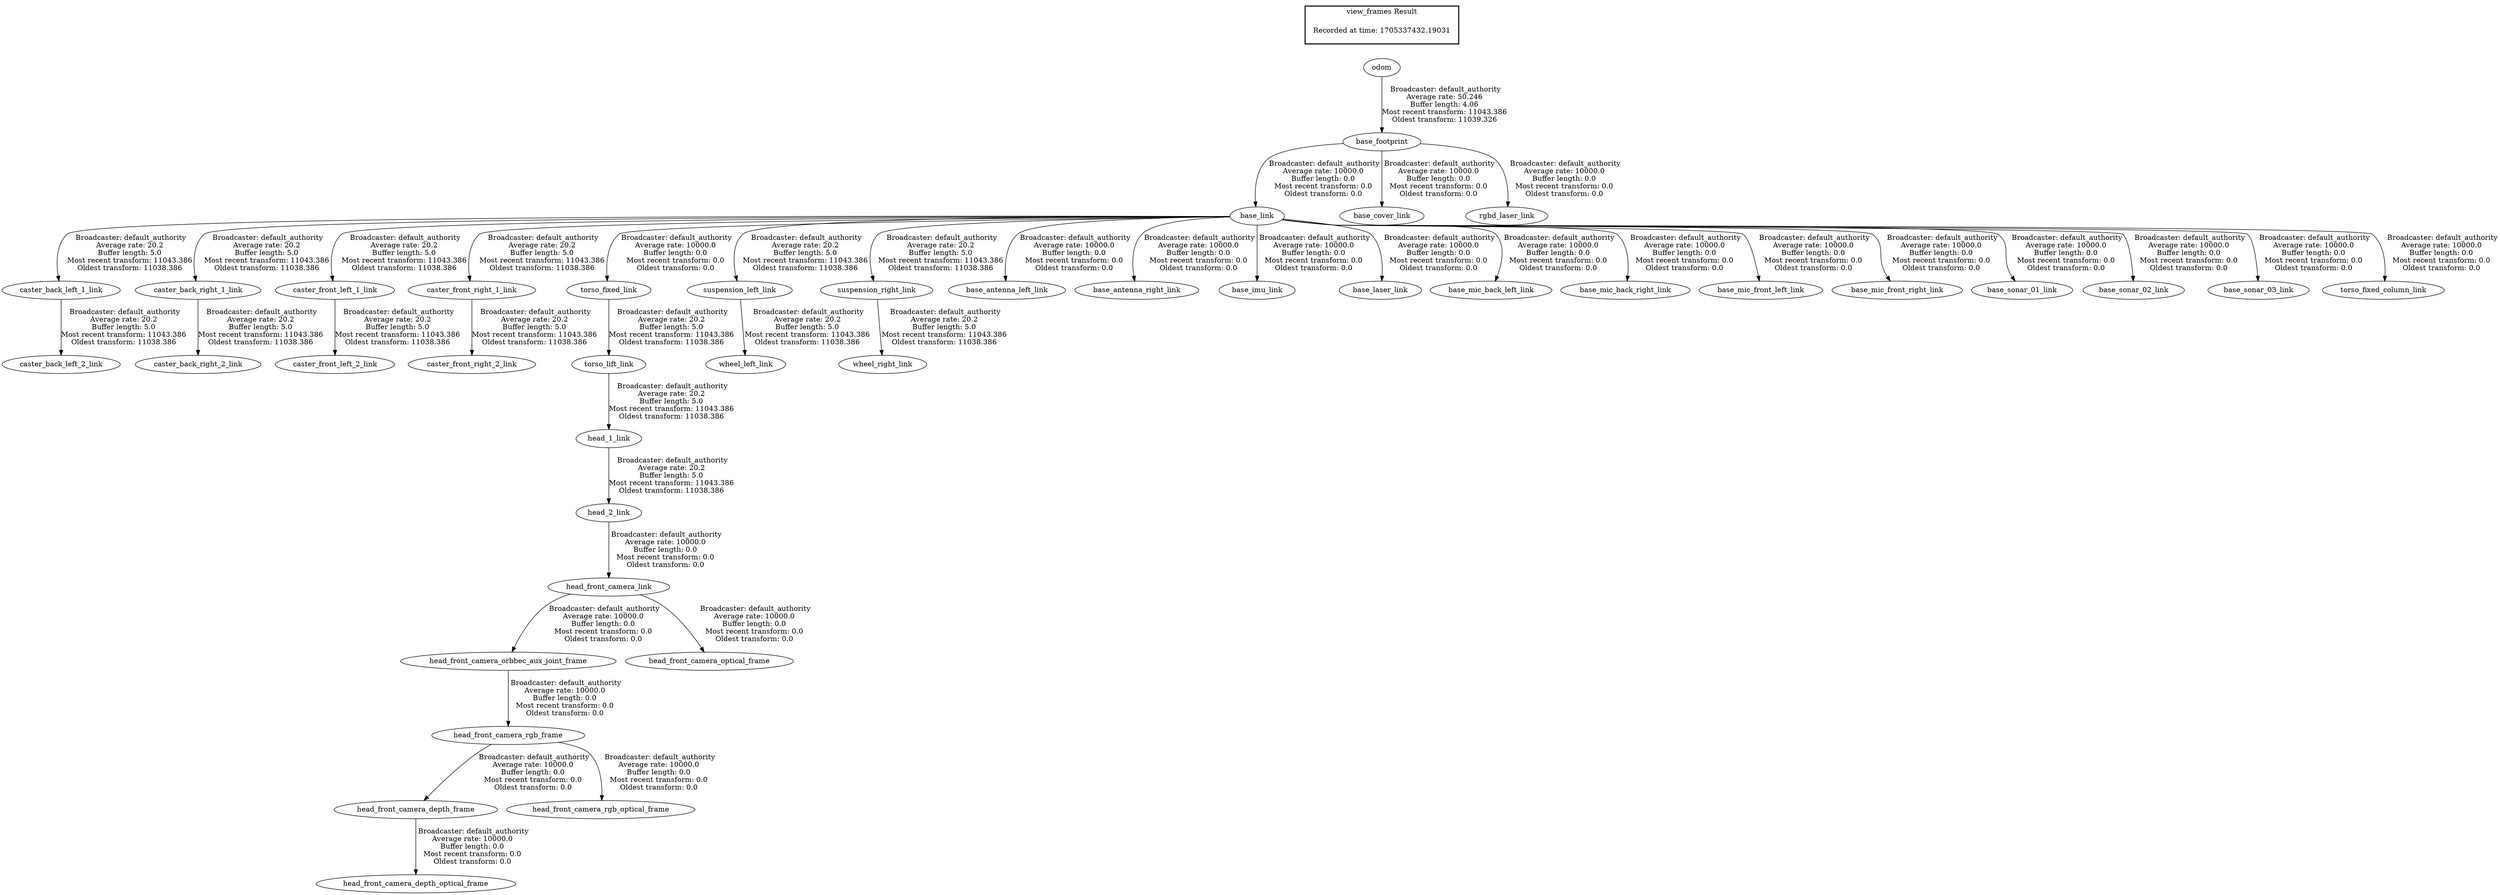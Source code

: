 digraph G {
"odom" -> "base_footprint"[label=" Broadcaster: default_authority\nAverage rate: 50.246\nBuffer length: 4.06\nMost recent transform: 11043.386\nOldest transform: 11039.326\n"];
"base_link" -> "caster_back_left_1_link"[label=" Broadcaster: default_authority\nAverage rate: 20.2\nBuffer length: 5.0\nMost recent transform: 11043.386\nOldest transform: 11038.386\n"];
"base_footprint" -> "base_link"[label=" Broadcaster: default_authority\nAverage rate: 10000.0\nBuffer length: 0.0\nMost recent transform: 0.0\nOldest transform: 0.0\n"];
"caster_back_left_1_link" -> "caster_back_left_2_link"[label=" Broadcaster: default_authority\nAverage rate: 20.2\nBuffer length: 5.0\nMost recent transform: 11043.386\nOldest transform: 11038.386\n"];
"base_link" -> "caster_back_right_1_link"[label=" Broadcaster: default_authority\nAverage rate: 20.2\nBuffer length: 5.0\nMost recent transform: 11043.386\nOldest transform: 11038.386\n"];
"caster_back_right_1_link" -> "caster_back_right_2_link"[label=" Broadcaster: default_authority\nAverage rate: 20.2\nBuffer length: 5.0\nMost recent transform: 11043.386\nOldest transform: 11038.386\n"];
"base_link" -> "caster_front_left_1_link"[label=" Broadcaster: default_authority\nAverage rate: 20.2\nBuffer length: 5.0\nMost recent transform: 11043.386\nOldest transform: 11038.386\n"];
"caster_front_left_1_link" -> "caster_front_left_2_link"[label=" Broadcaster: default_authority\nAverage rate: 20.2\nBuffer length: 5.0\nMost recent transform: 11043.386\nOldest transform: 11038.386\n"];
"base_link" -> "caster_front_right_1_link"[label=" Broadcaster: default_authority\nAverage rate: 20.2\nBuffer length: 5.0\nMost recent transform: 11043.386\nOldest transform: 11038.386\n"];
"caster_front_right_1_link" -> "caster_front_right_2_link"[label=" Broadcaster: default_authority\nAverage rate: 20.2\nBuffer length: 5.0\nMost recent transform: 11043.386\nOldest transform: 11038.386\n"];
"torso_lift_link" -> "head_1_link"[label=" Broadcaster: default_authority\nAverage rate: 20.2\nBuffer length: 5.0\nMost recent transform: 11043.386\nOldest transform: 11038.386\n"];
"torso_fixed_link" -> "torso_lift_link"[label=" Broadcaster: default_authority\nAverage rate: 20.2\nBuffer length: 5.0\nMost recent transform: 11043.386\nOldest transform: 11038.386\n"];
"head_1_link" -> "head_2_link"[label=" Broadcaster: default_authority\nAverage rate: 20.2\nBuffer length: 5.0\nMost recent transform: 11043.386\nOldest transform: 11038.386\n"];
"base_link" -> "suspension_left_link"[label=" Broadcaster: default_authority\nAverage rate: 20.2\nBuffer length: 5.0\nMost recent transform: 11043.386\nOldest transform: 11038.386\n"];
"base_link" -> "suspension_right_link"[label=" Broadcaster: default_authority\nAverage rate: 20.2\nBuffer length: 5.0\nMost recent transform: 11043.386\nOldest transform: 11038.386\n"];
"base_link" -> "torso_fixed_link"[label=" Broadcaster: default_authority\nAverage rate: 10000.0\nBuffer length: 0.0\nMost recent transform: 0.0\nOldest transform: 0.0\n"];
"suspension_left_link" -> "wheel_left_link"[label=" Broadcaster: default_authority\nAverage rate: 20.2\nBuffer length: 5.0\nMost recent transform: 11043.386\nOldest transform: 11038.386\n"];
"suspension_right_link" -> "wheel_right_link"[label=" Broadcaster: default_authority\nAverage rate: 20.2\nBuffer length: 5.0\nMost recent transform: 11043.386\nOldest transform: 11038.386\n"];
"base_link" -> "base_antenna_left_link"[label=" Broadcaster: default_authority\nAverage rate: 10000.0\nBuffer length: 0.0\nMost recent transform: 0.0\nOldest transform: 0.0\n"];
"base_link" -> "base_antenna_right_link"[label=" Broadcaster: default_authority\nAverage rate: 10000.0\nBuffer length: 0.0\nMost recent transform: 0.0\nOldest transform: 0.0\n"];
"base_link" -> "base_imu_link"[label=" Broadcaster: default_authority\nAverage rate: 10000.0\nBuffer length: 0.0\nMost recent transform: 0.0\nOldest transform: 0.0\n"];
"base_link" -> "base_laser_link"[label=" Broadcaster: default_authority\nAverage rate: 10000.0\nBuffer length: 0.0\nMost recent transform: 0.0\nOldest transform: 0.0\n"];
"base_link" -> "base_mic_back_left_link"[label=" Broadcaster: default_authority\nAverage rate: 10000.0\nBuffer length: 0.0\nMost recent transform: 0.0\nOldest transform: 0.0\n"];
"base_link" -> "base_mic_back_right_link"[label=" Broadcaster: default_authority\nAverage rate: 10000.0\nBuffer length: 0.0\nMost recent transform: 0.0\nOldest transform: 0.0\n"];
"base_link" -> "base_mic_front_left_link"[label=" Broadcaster: default_authority\nAverage rate: 10000.0\nBuffer length: 0.0\nMost recent transform: 0.0\nOldest transform: 0.0\n"];
"base_link" -> "base_mic_front_right_link"[label=" Broadcaster: default_authority\nAverage rate: 10000.0\nBuffer length: 0.0\nMost recent transform: 0.0\nOldest transform: 0.0\n"];
"base_link" -> "base_sonar_01_link"[label=" Broadcaster: default_authority\nAverage rate: 10000.0\nBuffer length: 0.0\nMost recent transform: 0.0\nOldest transform: 0.0\n"];
"base_link" -> "base_sonar_02_link"[label=" Broadcaster: default_authority\nAverage rate: 10000.0\nBuffer length: 0.0\nMost recent transform: 0.0\nOldest transform: 0.0\n"];
"base_link" -> "base_sonar_03_link"[label=" Broadcaster: default_authority\nAverage rate: 10000.0\nBuffer length: 0.0\nMost recent transform: 0.0\nOldest transform: 0.0\n"];
"base_footprint" -> "base_cover_link"[label=" Broadcaster: default_authority\nAverage rate: 10000.0\nBuffer length: 0.0\nMost recent transform: 0.0\nOldest transform: 0.0\n"];
"head_front_camera_rgb_frame" -> "head_front_camera_depth_frame"[label=" Broadcaster: default_authority\nAverage rate: 10000.0\nBuffer length: 0.0\nMost recent transform: 0.0\nOldest transform: 0.0\n"];
"head_front_camera_orbbec_aux_joint_frame" -> "head_front_camera_rgb_frame"[label=" Broadcaster: default_authority\nAverage rate: 10000.0\nBuffer length: 0.0\nMost recent transform: 0.0\nOldest transform: 0.0\n"];
"head_front_camera_depth_frame" -> "head_front_camera_depth_optical_frame"[label=" Broadcaster: default_authority\nAverage rate: 10000.0\nBuffer length: 0.0\nMost recent transform: 0.0\nOldest transform: 0.0\n"];
"head_2_link" -> "head_front_camera_link"[label=" Broadcaster: default_authority\nAverage rate: 10000.0\nBuffer length: 0.0\nMost recent transform: 0.0\nOldest transform: 0.0\n"];
"head_front_camera_link" -> "head_front_camera_optical_frame"[label=" Broadcaster: default_authority\nAverage rate: 10000.0\nBuffer length: 0.0\nMost recent transform: 0.0\nOldest transform: 0.0\n"];
"head_front_camera_link" -> "head_front_camera_orbbec_aux_joint_frame"[label=" Broadcaster: default_authority\nAverage rate: 10000.0\nBuffer length: 0.0\nMost recent transform: 0.0\nOldest transform: 0.0\n"];
"head_front_camera_rgb_frame" -> "head_front_camera_rgb_optical_frame"[label=" Broadcaster: default_authority\nAverage rate: 10000.0\nBuffer length: 0.0\nMost recent transform: 0.0\nOldest transform: 0.0\n"];
"base_footprint" -> "rgbd_laser_link"[label=" Broadcaster: default_authority\nAverage rate: 10000.0\nBuffer length: 0.0\nMost recent transform: 0.0\nOldest transform: 0.0\n"];
"base_link" -> "torso_fixed_column_link"[label=" Broadcaster: default_authority\nAverage rate: 10000.0\nBuffer length: 0.0\nMost recent transform: 0.0\nOldest transform: 0.0\n"];
edge [style=invis];
 subgraph cluster_legend { style=bold; color=black; label ="view_frames Result";
"Recorded at time: 1705337432.19031"[ shape=plaintext ] ;
}->"odom";
}